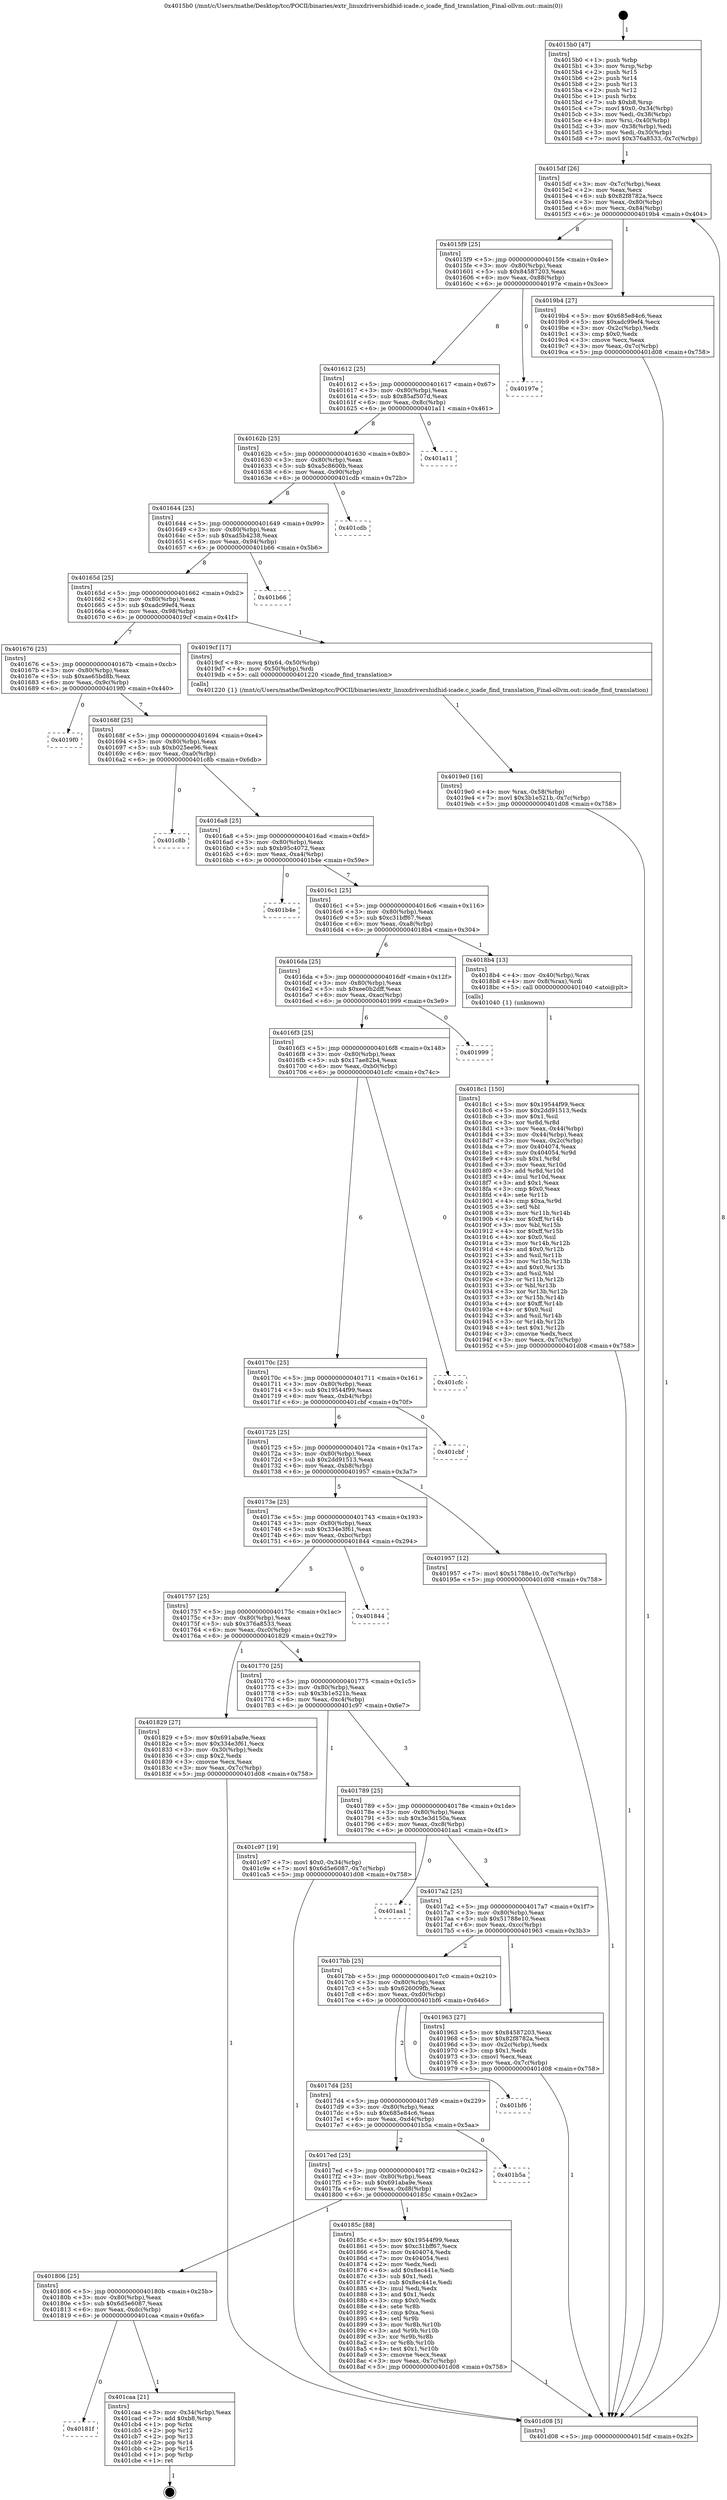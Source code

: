 digraph "0x4015b0" {
  label = "0x4015b0 (/mnt/c/Users/mathe/Desktop/tcc/POCII/binaries/extr_linuxdrivershidhid-icade.c_icade_find_translation_Final-ollvm.out::main(0))"
  labelloc = "t"
  node[shape=record]

  Entry [label="",width=0.3,height=0.3,shape=circle,fillcolor=black,style=filled]
  "0x4015df" [label="{
     0x4015df [26]\l
     | [instrs]\l
     &nbsp;&nbsp;0x4015df \<+3\>: mov -0x7c(%rbp),%eax\l
     &nbsp;&nbsp;0x4015e2 \<+2\>: mov %eax,%ecx\l
     &nbsp;&nbsp;0x4015e4 \<+6\>: sub $0x82f8782a,%ecx\l
     &nbsp;&nbsp;0x4015ea \<+3\>: mov %eax,-0x80(%rbp)\l
     &nbsp;&nbsp;0x4015ed \<+6\>: mov %ecx,-0x84(%rbp)\l
     &nbsp;&nbsp;0x4015f3 \<+6\>: je 00000000004019b4 \<main+0x404\>\l
  }"]
  "0x4019b4" [label="{
     0x4019b4 [27]\l
     | [instrs]\l
     &nbsp;&nbsp;0x4019b4 \<+5\>: mov $0x685e84c6,%eax\l
     &nbsp;&nbsp;0x4019b9 \<+5\>: mov $0xadc99ef4,%ecx\l
     &nbsp;&nbsp;0x4019be \<+3\>: mov -0x2c(%rbp),%edx\l
     &nbsp;&nbsp;0x4019c1 \<+3\>: cmp $0x0,%edx\l
     &nbsp;&nbsp;0x4019c4 \<+3\>: cmove %ecx,%eax\l
     &nbsp;&nbsp;0x4019c7 \<+3\>: mov %eax,-0x7c(%rbp)\l
     &nbsp;&nbsp;0x4019ca \<+5\>: jmp 0000000000401d08 \<main+0x758\>\l
  }"]
  "0x4015f9" [label="{
     0x4015f9 [25]\l
     | [instrs]\l
     &nbsp;&nbsp;0x4015f9 \<+5\>: jmp 00000000004015fe \<main+0x4e\>\l
     &nbsp;&nbsp;0x4015fe \<+3\>: mov -0x80(%rbp),%eax\l
     &nbsp;&nbsp;0x401601 \<+5\>: sub $0x84587203,%eax\l
     &nbsp;&nbsp;0x401606 \<+6\>: mov %eax,-0x88(%rbp)\l
     &nbsp;&nbsp;0x40160c \<+6\>: je 000000000040197e \<main+0x3ce\>\l
  }"]
  Exit [label="",width=0.3,height=0.3,shape=circle,fillcolor=black,style=filled,peripheries=2]
  "0x40197e" [label="{
     0x40197e\l
  }", style=dashed]
  "0x401612" [label="{
     0x401612 [25]\l
     | [instrs]\l
     &nbsp;&nbsp;0x401612 \<+5\>: jmp 0000000000401617 \<main+0x67\>\l
     &nbsp;&nbsp;0x401617 \<+3\>: mov -0x80(%rbp),%eax\l
     &nbsp;&nbsp;0x40161a \<+5\>: sub $0x85af507d,%eax\l
     &nbsp;&nbsp;0x40161f \<+6\>: mov %eax,-0x8c(%rbp)\l
     &nbsp;&nbsp;0x401625 \<+6\>: je 0000000000401a11 \<main+0x461\>\l
  }"]
  "0x40181f" [label="{
     0x40181f\l
  }", style=dashed]
  "0x401a11" [label="{
     0x401a11\l
  }", style=dashed]
  "0x40162b" [label="{
     0x40162b [25]\l
     | [instrs]\l
     &nbsp;&nbsp;0x40162b \<+5\>: jmp 0000000000401630 \<main+0x80\>\l
     &nbsp;&nbsp;0x401630 \<+3\>: mov -0x80(%rbp),%eax\l
     &nbsp;&nbsp;0x401633 \<+5\>: sub $0xa5c8600b,%eax\l
     &nbsp;&nbsp;0x401638 \<+6\>: mov %eax,-0x90(%rbp)\l
     &nbsp;&nbsp;0x40163e \<+6\>: je 0000000000401cdb \<main+0x72b\>\l
  }"]
  "0x401caa" [label="{
     0x401caa [21]\l
     | [instrs]\l
     &nbsp;&nbsp;0x401caa \<+3\>: mov -0x34(%rbp),%eax\l
     &nbsp;&nbsp;0x401cad \<+7\>: add $0xb8,%rsp\l
     &nbsp;&nbsp;0x401cb4 \<+1\>: pop %rbx\l
     &nbsp;&nbsp;0x401cb5 \<+2\>: pop %r12\l
     &nbsp;&nbsp;0x401cb7 \<+2\>: pop %r13\l
     &nbsp;&nbsp;0x401cb9 \<+2\>: pop %r14\l
     &nbsp;&nbsp;0x401cbb \<+2\>: pop %r15\l
     &nbsp;&nbsp;0x401cbd \<+1\>: pop %rbp\l
     &nbsp;&nbsp;0x401cbe \<+1\>: ret\l
  }"]
  "0x401cdb" [label="{
     0x401cdb\l
  }", style=dashed]
  "0x401644" [label="{
     0x401644 [25]\l
     | [instrs]\l
     &nbsp;&nbsp;0x401644 \<+5\>: jmp 0000000000401649 \<main+0x99\>\l
     &nbsp;&nbsp;0x401649 \<+3\>: mov -0x80(%rbp),%eax\l
     &nbsp;&nbsp;0x40164c \<+5\>: sub $0xad5b4238,%eax\l
     &nbsp;&nbsp;0x401651 \<+6\>: mov %eax,-0x94(%rbp)\l
     &nbsp;&nbsp;0x401657 \<+6\>: je 0000000000401b66 \<main+0x5b6\>\l
  }"]
  "0x4019e0" [label="{
     0x4019e0 [16]\l
     | [instrs]\l
     &nbsp;&nbsp;0x4019e0 \<+4\>: mov %rax,-0x58(%rbp)\l
     &nbsp;&nbsp;0x4019e4 \<+7\>: movl $0x3b1e521b,-0x7c(%rbp)\l
     &nbsp;&nbsp;0x4019eb \<+5\>: jmp 0000000000401d08 \<main+0x758\>\l
  }"]
  "0x401b66" [label="{
     0x401b66\l
  }", style=dashed]
  "0x40165d" [label="{
     0x40165d [25]\l
     | [instrs]\l
     &nbsp;&nbsp;0x40165d \<+5\>: jmp 0000000000401662 \<main+0xb2\>\l
     &nbsp;&nbsp;0x401662 \<+3\>: mov -0x80(%rbp),%eax\l
     &nbsp;&nbsp;0x401665 \<+5\>: sub $0xadc99ef4,%eax\l
     &nbsp;&nbsp;0x40166a \<+6\>: mov %eax,-0x98(%rbp)\l
     &nbsp;&nbsp;0x401670 \<+6\>: je 00000000004019cf \<main+0x41f\>\l
  }"]
  "0x4018c1" [label="{
     0x4018c1 [150]\l
     | [instrs]\l
     &nbsp;&nbsp;0x4018c1 \<+5\>: mov $0x19544f99,%ecx\l
     &nbsp;&nbsp;0x4018c6 \<+5\>: mov $0x2dd91513,%edx\l
     &nbsp;&nbsp;0x4018cb \<+3\>: mov $0x1,%sil\l
     &nbsp;&nbsp;0x4018ce \<+3\>: xor %r8d,%r8d\l
     &nbsp;&nbsp;0x4018d1 \<+3\>: mov %eax,-0x44(%rbp)\l
     &nbsp;&nbsp;0x4018d4 \<+3\>: mov -0x44(%rbp),%eax\l
     &nbsp;&nbsp;0x4018d7 \<+3\>: mov %eax,-0x2c(%rbp)\l
     &nbsp;&nbsp;0x4018da \<+7\>: mov 0x404074,%eax\l
     &nbsp;&nbsp;0x4018e1 \<+8\>: mov 0x404054,%r9d\l
     &nbsp;&nbsp;0x4018e9 \<+4\>: sub $0x1,%r8d\l
     &nbsp;&nbsp;0x4018ed \<+3\>: mov %eax,%r10d\l
     &nbsp;&nbsp;0x4018f0 \<+3\>: add %r8d,%r10d\l
     &nbsp;&nbsp;0x4018f3 \<+4\>: imul %r10d,%eax\l
     &nbsp;&nbsp;0x4018f7 \<+3\>: and $0x1,%eax\l
     &nbsp;&nbsp;0x4018fa \<+3\>: cmp $0x0,%eax\l
     &nbsp;&nbsp;0x4018fd \<+4\>: sete %r11b\l
     &nbsp;&nbsp;0x401901 \<+4\>: cmp $0xa,%r9d\l
     &nbsp;&nbsp;0x401905 \<+3\>: setl %bl\l
     &nbsp;&nbsp;0x401908 \<+3\>: mov %r11b,%r14b\l
     &nbsp;&nbsp;0x40190b \<+4\>: xor $0xff,%r14b\l
     &nbsp;&nbsp;0x40190f \<+3\>: mov %bl,%r15b\l
     &nbsp;&nbsp;0x401912 \<+4\>: xor $0xff,%r15b\l
     &nbsp;&nbsp;0x401916 \<+4\>: xor $0x0,%sil\l
     &nbsp;&nbsp;0x40191a \<+3\>: mov %r14b,%r12b\l
     &nbsp;&nbsp;0x40191d \<+4\>: and $0x0,%r12b\l
     &nbsp;&nbsp;0x401921 \<+3\>: and %sil,%r11b\l
     &nbsp;&nbsp;0x401924 \<+3\>: mov %r15b,%r13b\l
     &nbsp;&nbsp;0x401927 \<+4\>: and $0x0,%r13b\l
     &nbsp;&nbsp;0x40192b \<+3\>: and %sil,%bl\l
     &nbsp;&nbsp;0x40192e \<+3\>: or %r11b,%r12b\l
     &nbsp;&nbsp;0x401931 \<+3\>: or %bl,%r13b\l
     &nbsp;&nbsp;0x401934 \<+3\>: xor %r13b,%r12b\l
     &nbsp;&nbsp;0x401937 \<+3\>: or %r15b,%r14b\l
     &nbsp;&nbsp;0x40193a \<+4\>: xor $0xff,%r14b\l
     &nbsp;&nbsp;0x40193e \<+4\>: or $0x0,%sil\l
     &nbsp;&nbsp;0x401942 \<+3\>: and %sil,%r14b\l
     &nbsp;&nbsp;0x401945 \<+3\>: or %r14b,%r12b\l
     &nbsp;&nbsp;0x401948 \<+4\>: test $0x1,%r12b\l
     &nbsp;&nbsp;0x40194c \<+3\>: cmovne %edx,%ecx\l
     &nbsp;&nbsp;0x40194f \<+3\>: mov %ecx,-0x7c(%rbp)\l
     &nbsp;&nbsp;0x401952 \<+5\>: jmp 0000000000401d08 \<main+0x758\>\l
  }"]
  "0x4019cf" [label="{
     0x4019cf [17]\l
     | [instrs]\l
     &nbsp;&nbsp;0x4019cf \<+8\>: movq $0x64,-0x50(%rbp)\l
     &nbsp;&nbsp;0x4019d7 \<+4\>: mov -0x50(%rbp),%rdi\l
     &nbsp;&nbsp;0x4019db \<+5\>: call 0000000000401220 \<icade_find_translation\>\l
     | [calls]\l
     &nbsp;&nbsp;0x401220 \{1\} (/mnt/c/Users/mathe/Desktop/tcc/POCII/binaries/extr_linuxdrivershidhid-icade.c_icade_find_translation_Final-ollvm.out::icade_find_translation)\l
  }"]
  "0x401676" [label="{
     0x401676 [25]\l
     | [instrs]\l
     &nbsp;&nbsp;0x401676 \<+5\>: jmp 000000000040167b \<main+0xcb\>\l
     &nbsp;&nbsp;0x40167b \<+3\>: mov -0x80(%rbp),%eax\l
     &nbsp;&nbsp;0x40167e \<+5\>: sub $0xae65bd8b,%eax\l
     &nbsp;&nbsp;0x401683 \<+6\>: mov %eax,-0x9c(%rbp)\l
     &nbsp;&nbsp;0x401689 \<+6\>: je 00000000004019f0 \<main+0x440\>\l
  }"]
  "0x401806" [label="{
     0x401806 [25]\l
     | [instrs]\l
     &nbsp;&nbsp;0x401806 \<+5\>: jmp 000000000040180b \<main+0x25b\>\l
     &nbsp;&nbsp;0x40180b \<+3\>: mov -0x80(%rbp),%eax\l
     &nbsp;&nbsp;0x40180e \<+5\>: sub $0x6d5e6087,%eax\l
     &nbsp;&nbsp;0x401813 \<+6\>: mov %eax,-0xdc(%rbp)\l
     &nbsp;&nbsp;0x401819 \<+6\>: je 0000000000401caa \<main+0x6fa\>\l
  }"]
  "0x4019f0" [label="{
     0x4019f0\l
  }", style=dashed]
  "0x40168f" [label="{
     0x40168f [25]\l
     | [instrs]\l
     &nbsp;&nbsp;0x40168f \<+5\>: jmp 0000000000401694 \<main+0xe4\>\l
     &nbsp;&nbsp;0x401694 \<+3\>: mov -0x80(%rbp),%eax\l
     &nbsp;&nbsp;0x401697 \<+5\>: sub $0xb025ee96,%eax\l
     &nbsp;&nbsp;0x40169c \<+6\>: mov %eax,-0xa0(%rbp)\l
     &nbsp;&nbsp;0x4016a2 \<+6\>: je 0000000000401c8b \<main+0x6db\>\l
  }"]
  "0x40185c" [label="{
     0x40185c [88]\l
     | [instrs]\l
     &nbsp;&nbsp;0x40185c \<+5\>: mov $0x19544f99,%eax\l
     &nbsp;&nbsp;0x401861 \<+5\>: mov $0xc31bff67,%ecx\l
     &nbsp;&nbsp;0x401866 \<+7\>: mov 0x404074,%edx\l
     &nbsp;&nbsp;0x40186d \<+7\>: mov 0x404054,%esi\l
     &nbsp;&nbsp;0x401874 \<+2\>: mov %edx,%edi\l
     &nbsp;&nbsp;0x401876 \<+6\>: add $0x8ec441e,%edi\l
     &nbsp;&nbsp;0x40187c \<+3\>: sub $0x1,%edi\l
     &nbsp;&nbsp;0x40187f \<+6\>: sub $0x8ec441e,%edi\l
     &nbsp;&nbsp;0x401885 \<+3\>: imul %edi,%edx\l
     &nbsp;&nbsp;0x401888 \<+3\>: and $0x1,%edx\l
     &nbsp;&nbsp;0x40188b \<+3\>: cmp $0x0,%edx\l
     &nbsp;&nbsp;0x40188e \<+4\>: sete %r8b\l
     &nbsp;&nbsp;0x401892 \<+3\>: cmp $0xa,%esi\l
     &nbsp;&nbsp;0x401895 \<+4\>: setl %r9b\l
     &nbsp;&nbsp;0x401899 \<+3\>: mov %r8b,%r10b\l
     &nbsp;&nbsp;0x40189c \<+3\>: and %r9b,%r10b\l
     &nbsp;&nbsp;0x40189f \<+3\>: xor %r9b,%r8b\l
     &nbsp;&nbsp;0x4018a2 \<+3\>: or %r8b,%r10b\l
     &nbsp;&nbsp;0x4018a5 \<+4\>: test $0x1,%r10b\l
     &nbsp;&nbsp;0x4018a9 \<+3\>: cmovne %ecx,%eax\l
     &nbsp;&nbsp;0x4018ac \<+3\>: mov %eax,-0x7c(%rbp)\l
     &nbsp;&nbsp;0x4018af \<+5\>: jmp 0000000000401d08 \<main+0x758\>\l
  }"]
  "0x401c8b" [label="{
     0x401c8b\l
  }", style=dashed]
  "0x4016a8" [label="{
     0x4016a8 [25]\l
     | [instrs]\l
     &nbsp;&nbsp;0x4016a8 \<+5\>: jmp 00000000004016ad \<main+0xfd\>\l
     &nbsp;&nbsp;0x4016ad \<+3\>: mov -0x80(%rbp),%eax\l
     &nbsp;&nbsp;0x4016b0 \<+5\>: sub $0xb95c4072,%eax\l
     &nbsp;&nbsp;0x4016b5 \<+6\>: mov %eax,-0xa4(%rbp)\l
     &nbsp;&nbsp;0x4016bb \<+6\>: je 0000000000401b4e \<main+0x59e\>\l
  }"]
  "0x4017ed" [label="{
     0x4017ed [25]\l
     | [instrs]\l
     &nbsp;&nbsp;0x4017ed \<+5\>: jmp 00000000004017f2 \<main+0x242\>\l
     &nbsp;&nbsp;0x4017f2 \<+3\>: mov -0x80(%rbp),%eax\l
     &nbsp;&nbsp;0x4017f5 \<+5\>: sub $0x691aba9e,%eax\l
     &nbsp;&nbsp;0x4017fa \<+6\>: mov %eax,-0xd8(%rbp)\l
     &nbsp;&nbsp;0x401800 \<+6\>: je 000000000040185c \<main+0x2ac\>\l
  }"]
  "0x401b4e" [label="{
     0x401b4e\l
  }", style=dashed]
  "0x4016c1" [label="{
     0x4016c1 [25]\l
     | [instrs]\l
     &nbsp;&nbsp;0x4016c1 \<+5\>: jmp 00000000004016c6 \<main+0x116\>\l
     &nbsp;&nbsp;0x4016c6 \<+3\>: mov -0x80(%rbp),%eax\l
     &nbsp;&nbsp;0x4016c9 \<+5\>: sub $0xc31bff67,%eax\l
     &nbsp;&nbsp;0x4016ce \<+6\>: mov %eax,-0xa8(%rbp)\l
     &nbsp;&nbsp;0x4016d4 \<+6\>: je 00000000004018b4 \<main+0x304\>\l
  }"]
  "0x401b5a" [label="{
     0x401b5a\l
  }", style=dashed]
  "0x4018b4" [label="{
     0x4018b4 [13]\l
     | [instrs]\l
     &nbsp;&nbsp;0x4018b4 \<+4\>: mov -0x40(%rbp),%rax\l
     &nbsp;&nbsp;0x4018b8 \<+4\>: mov 0x8(%rax),%rdi\l
     &nbsp;&nbsp;0x4018bc \<+5\>: call 0000000000401040 \<atoi@plt\>\l
     | [calls]\l
     &nbsp;&nbsp;0x401040 \{1\} (unknown)\l
  }"]
  "0x4016da" [label="{
     0x4016da [25]\l
     | [instrs]\l
     &nbsp;&nbsp;0x4016da \<+5\>: jmp 00000000004016df \<main+0x12f\>\l
     &nbsp;&nbsp;0x4016df \<+3\>: mov -0x80(%rbp),%eax\l
     &nbsp;&nbsp;0x4016e2 \<+5\>: sub $0xee0b2dff,%eax\l
     &nbsp;&nbsp;0x4016e7 \<+6\>: mov %eax,-0xac(%rbp)\l
     &nbsp;&nbsp;0x4016ed \<+6\>: je 0000000000401999 \<main+0x3e9\>\l
  }"]
  "0x4017d4" [label="{
     0x4017d4 [25]\l
     | [instrs]\l
     &nbsp;&nbsp;0x4017d4 \<+5\>: jmp 00000000004017d9 \<main+0x229\>\l
     &nbsp;&nbsp;0x4017d9 \<+3\>: mov -0x80(%rbp),%eax\l
     &nbsp;&nbsp;0x4017dc \<+5\>: sub $0x685e84c6,%eax\l
     &nbsp;&nbsp;0x4017e1 \<+6\>: mov %eax,-0xd4(%rbp)\l
     &nbsp;&nbsp;0x4017e7 \<+6\>: je 0000000000401b5a \<main+0x5aa\>\l
  }"]
  "0x401999" [label="{
     0x401999\l
  }", style=dashed]
  "0x4016f3" [label="{
     0x4016f3 [25]\l
     | [instrs]\l
     &nbsp;&nbsp;0x4016f3 \<+5\>: jmp 00000000004016f8 \<main+0x148\>\l
     &nbsp;&nbsp;0x4016f8 \<+3\>: mov -0x80(%rbp),%eax\l
     &nbsp;&nbsp;0x4016fb \<+5\>: sub $0x17ae82b4,%eax\l
     &nbsp;&nbsp;0x401700 \<+6\>: mov %eax,-0xb0(%rbp)\l
     &nbsp;&nbsp;0x401706 \<+6\>: je 0000000000401cfc \<main+0x74c\>\l
  }"]
  "0x401bf6" [label="{
     0x401bf6\l
  }", style=dashed]
  "0x401cfc" [label="{
     0x401cfc\l
  }", style=dashed]
  "0x40170c" [label="{
     0x40170c [25]\l
     | [instrs]\l
     &nbsp;&nbsp;0x40170c \<+5\>: jmp 0000000000401711 \<main+0x161\>\l
     &nbsp;&nbsp;0x401711 \<+3\>: mov -0x80(%rbp),%eax\l
     &nbsp;&nbsp;0x401714 \<+5\>: sub $0x19544f99,%eax\l
     &nbsp;&nbsp;0x401719 \<+6\>: mov %eax,-0xb4(%rbp)\l
     &nbsp;&nbsp;0x40171f \<+6\>: je 0000000000401cbf \<main+0x70f\>\l
  }"]
  "0x4017bb" [label="{
     0x4017bb [25]\l
     | [instrs]\l
     &nbsp;&nbsp;0x4017bb \<+5\>: jmp 00000000004017c0 \<main+0x210\>\l
     &nbsp;&nbsp;0x4017c0 \<+3\>: mov -0x80(%rbp),%eax\l
     &nbsp;&nbsp;0x4017c3 \<+5\>: sub $0x626009fb,%eax\l
     &nbsp;&nbsp;0x4017c8 \<+6\>: mov %eax,-0xd0(%rbp)\l
     &nbsp;&nbsp;0x4017ce \<+6\>: je 0000000000401bf6 \<main+0x646\>\l
  }"]
  "0x401cbf" [label="{
     0x401cbf\l
  }", style=dashed]
  "0x401725" [label="{
     0x401725 [25]\l
     | [instrs]\l
     &nbsp;&nbsp;0x401725 \<+5\>: jmp 000000000040172a \<main+0x17a\>\l
     &nbsp;&nbsp;0x40172a \<+3\>: mov -0x80(%rbp),%eax\l
     &nbsp;&nbsp;0x40172d \<+5\>: sub $0x2dd91513,%eax\l
     &nbsp;&nbsp;0x401732 \<+6\>: mov %eax,-0xb8(%rbp)\l
     &nbsp;&nbsp;0x401738 \<+6\>: je 0000000000401957 \<main+0x3a7\>\l
  }"]
  "0x401963" [label="{
     0x401963 [27]\l
     | [instrs]\l
     &nbsp;&nbsp;0x401963 \<+5\>: mov $0x84587203,%eax\l
     &nbsp;&nbsp;0x401968 \<+5\>: mov $0x82f8782a,%ecx\l
     &nbsp;&nbsp;0x40196d \<+3\>: mov -0x2c(%rbp),%edx\l
     &nbsp;&nbsp;0x401970 \<+3\>: cmp $0x1,%edx\l
     &nbsp;&nbsp;0x401973 \<+3\>: cmovl %ecx,%eax\l
     &nbsp;&nbsp;0x401976 \<+3\>: mov %eax,-0x7c(%rbp)\l
     &nbsp;&nbsp;0x401979 \<+5\>: jmp 0000000000401d08 \<main+0x758\>\l
  }"]
  "0x401957" [label="{
     0x401957 [12]\l
     | [instrs]\l
     &nbsp;&nbsp;0x401957 \<+7\>: movl $0x51788e10,-0x7c(%rbp)\l
     &nbsp;&nbsp;0x40195e \<+5\>: jmp 0000000000401d08 \<main+0x758\>\l
  }"]
  "0x40173e" [label="{
     0x40173e [25]\l
     | [instrs]\l
     &nbsp;&nbsp;0x40173e \<+5\>: jmp 0000000000401743 \<main+0x193\>\l
     &nbsp;&nbsp;0x401743 \<+3\>: mov -0x80(%rbp),%eax\l
     &nbsp;&nbsp;0x401746 \<+5\>: sub $0x334e3f61,%eax\l
     &nbsp;&nbsp;0x40174b \<+6\>: mov %eax,-0xbc(%rbp)\l
     &nbsp;&nbsp;0x401751 \<+6\>: je 0000000000401844 \<main+0x294\>\l
  }"]
  "0x4017a2" [label="{
     0x4017a2 [25]\l
     | [instrs]\l
     &nbsp;&nbsp;0x4017a2 \<+5\>: jmp 00000000004017a7 \<main+0x1f7\>\l
     &nbsp;&nbsp;0x4017a7 \<+3\>: mov -0x80(%rbp),%eax\l
     &nbsp;&nbsp;0x4017aa \<+5\>: sub $0x51788e10,%eax\l
     &nbsp;&nbsp;0x4017af \<+6\>: mov %eax,-0xcc(%rbp)\l
     &nbsp;&nbsp;0x4017b5 \<+6\>: je 0000000000401963 \<main+0x3b3\>\l
  }"]
  "0x401844" [label="{
     0x401844\l
  }", style=dashed]
  "0x401757" [label="{
     0x401757 [25]\l
     | [instrs]\l
     &nbsp;&nbsp;0x401757 \<+5\>: jmp 000000000040175c \<main+0x1ac\>\l
     &nbsp;&nbsp;0x40175c \<+3\>: mov -0x80(%rbp),%eax\l
     &nbsp;&nbsp;0x40175f \<+5\>: sub $0x376a8533,%eax\l
     &nbsp;&nbsp;0x401764 \<+6\>: mov %eax,-0xc0(%rbp)\l
     &nbsp;&nbsp;0x40176a \<+6\>: je 0000000000401829 \<main+0x279\>\l
  }"]
  "0x401aa1" [label="{
     0x401aa1\l
  }", style=dashed]
  "0x401829" [label="{
     0x401829 [27]\l
     | [instrs]\l
     &nbsp;&nbsp;0x401829 \<+5\>: mov $0x691aba9e,%eax\l
     &nbsp;&nbsp;0x40182e \<+5\>: mov $0x334e3f61,%ecx\l
     &nbsp;&nbsp;0x401833 \<+3\>: mov -0x30(%rbp),%edx\l
     &nbsp;&nbsp;0x401836 \<+3\>: cmp $0x2,%edx\l
     &nbsp;&nbsp;0x401839 \<+3\>: cmovne %ecx,%eax\l
     &nbsp;&nbsp;0x40183c \<+3\>: mov %eax,-0x7c(%rbp)\l
     &nbsp;&nbsp;0x40183f \<+5\>: jmp 0000000000401d08 \<main+0x758\>\l
  }"]
  "0x401770" [label="{
     0x401770 [25]\l
     | [instrs]\l
     &nbsp;&nbsp;0x401770 \<+5\>: jmp 0000000000401775 \<main+0x1c5\>\l
     &nbsp;&nbsp;0x401775 \<+3\>: mov -0x80(%rbp),%eax\l
     &nbsp;&nbsp;0x401778 \<+5\>: sub $0x3b1e521b,%eax\l
     &nbsp;&nbsp;0x40177d \<+6\>: mov %eax,-0xc4(%rbp)\l
     &nbsp;&nbsp;0x401783 \<+6\>: je 0000000000401c97 \<main+0x6e7\>\l
  }"]
  "0x401d08" [label="{
     0x401d08 [5]\l
     | [instrs]\l
     &nbsp;&nbsp;0x401d08 \<+5\>: jmp 00000000004015df \<main+0x2f\>\l
  }"]
  "0x4015b0" [label="{
     0x4015b0 [47]\l
     | [instrs]\l
     &nbsp;&nbsp;0x4015b0 \<+1\>: push %rbp\l
     &nbsp;&nbsp;0x4015b1 \<+3\>: mov %rsp,%rbp\l
     &nbsp;&nbsp;0x4015b4 \<+2\>: push %r15\l
     &nbsp;&nbsp;0x4015b6 \<+2\>: push %r14\l
     &nbsp;&nbsp;0x4015b8 \<+2\>: push %r13\l
     &nbsp;&nbsp;0x4015ba \<+2\>: push %r12\l
     &nbsp;&nbsp;0x4015bc \<+1\>: push %rbx\l
     &nbsp;&nbsp;0x4015bd \<+7\>: sub $0xb8,%rsp\l
     &nbsp;&nbsp;0x4015c4 \<+7\>: movl $0x0,-0x34(%rbp)\l
     &nbsp;&nbsp;0x4015cb \<+3\>: mov %edi,-0x38(%rbp)\l
     &nbsp;&nbsp;0x4015ce \<+4\>: mov %rsi,-0x40(%rbp)\l
     &nbsp;&nbsp;0x4015d2 \<+3\>: mov -0x38(%rbp),%edi\l
     &nbsp;&nbsp;0x4015d5 \<+3\>: mov %edi,-0x30(%rbp)\l
     &nbsp;&nbsp;0x4015d8 \<+7\>: movl $0x376a8533,-0x7c(%rbp)\l
  }"]
  "0x401789" [label="{
     0x401789 [25]\l
     | [instrs]\l
     &nbsp;&nbsp;0x401789 \<+5\>: jmp 000000000040178e \<main+0x1de\>\l
     &nbsp;&nbsp;0x40178e \<+3\>: mov -0x80(%rbp),%eax\l
     &nbsp;&nbsp;0x401791 \<+5\>: sub $0x3e3d150a,%eax\l
     &nbsp;&nbsp;0x401796 \<+6\>: mov %eax,-0xc8(%rbp)\l
     &nbsp;&nbsp;0x40179c \<+6\>: je 0000000000401aa1 \<main+0x4f1\>\l
  }"]
  "0x401c97" [label="{
     0x401c97 [19]\l
     | [instrs]\l
     &nbsp;&nbsp;0x401c97 \<+7\>: movl $0x0,-0x34(%rbp)\l
     &nbsp;&nbsp;0x401c9e \<+7\>: movl $0x6d5e6087,-0x7c(%rbp)\l
     &nbsp;&nbsp;0x401ca5 \<+5\>: jmp 0000000000401d08 \<main+0x758\>\l
  }"]
  Entry -> "0x4015b0" [label=" 1"]
  "0x4015df" -> "0x4019b4" [label=" 1"]
  "0x4015df" -> "0x4015f9" [label=" 8"]
  "0x401caa" -> Exit [label=" 1"]
  "0x4015f9" -> "0x40197e" [label=" 0"]
  "0x4015f9" -> "0x401612" [label=" 8"]
  "0x401806" -> "0x40181f" [label=" 0"]
  "0x401612" -> "0x401a11" [label=" 0"]
  "0x401612" -> "0x40162b" [label=" 8"]
  "0x401806" -> "0x401caa" [label=" 1"]
  "0x40162b" -> "0x401cdb" [label=" 0"]
  "0x40162b" -> "0x401644" [label=" 8"]
  "0x401c97" -> "0x401d08" [label=" 1"]
  "0x401644" -> "0x401b66" [label=" 0"]
  "0x401644" -> "0x40165d" [label=" 8"]
  "0x4019e0" -> "0x401d08" [label=" 1"]
  "0x40165d" -> "0x4019cf" [label=" 1"]
  "0x40165d" -> "0x401676" [label=" 7"]
  "0x4019cf" -> "0x4019e0" [label=" 1"]
  "0x401676" -> "0x4019f0" [label=" 0"]
  "0x401676" -> "0x40168f" [label=" 7"]
  "0x4019b4" -> "0x401d08" [label=" 1"]
  "0x40168f" -> "0x401c8b" [label=" 0"]
  "0x40168f" -> "0x4016a8" [label=" 7"]
  "0x401963" -> "0x401d08" [label=" 1"]
  "0x4016a8" -> "0x401b4e" [label=" 0"]
  "0x4016a8" -> "0x4016c1" [label=" 7"]
  "0x4018c1" -> "0x401d08" [label=" 1"]
  "0x4016c1" -> "0x4018b4" [label=" 1"]
  "0x4016c1" -> "0x4016da" [label=" 6"]
  "0x4018b4" -> "0x4018c1" [label=" 1"]
  "0x4016da" -> "0x401999" [label=" 0"]
  "0x4016da" -> "0x4016f3" [label=" 6"]
  "0x4017ed" -> "0x401806" [label=" 1"]
  "0x4016f3" -> "0x401cfc" [label=" 0"]
  "0x4016f3" -> "0x40170c" [label=" 6"]
  "0x4017ed" -> "0x40185c" [label=" 1"]
  "0x40170c" -> "0x401cbf" [label=" 0"]
  "0x40170c" -> "0x401725" [label=" 6"]
  "0x4017d4" -> "0x4017ed" [label=" 2"]
  "0x401725" -> "0x401957" [label=" 1"]
  "0x401725" -> "0x40173e" [label=" 5"]
  "0x4017d4" -> "0x401b5a" [label=" 0"]
  "0x40173e" -> "0x401844" [label=" 0"]
  "0x40173e" -> "0x401757" [label=" 5"]
  "0x4017bb" -> "0x4017d4" [label=" 2"]
  "0x401757" -> "0x401829" [label=" 1"]
  "0x401757" -> "0x401770" [label=" 4"]
  "0x401829" -> "0x401d08" [label=" 1"]
  "0x4015b0" -> "0x4015df" [label=" 1"]
  "0x401d08" -> "0x4015df" [label=" 8"]
  "0x4017bb" -> "0x401bf6" [label=" 0"]
  "0x401770" -> "0x401c97" [label=" 1"]
  "0x401770" -> "0x401789" [label=" 3"]
  "0x401957" -> "0x401d08" [label=" 1"]
  "0x401789" -> "0x401aa1" [label=" 0"]
  "0x401789" -> "0x4017a2" [label=" 3"]
  "0x40185c" -> "0x401d08" [label=" 1"]
  "0x4017a2" -> "0x401963" [label=" 1"]
  "0x4017a2" -> "0x4017bb" [label=" 2"]
}
